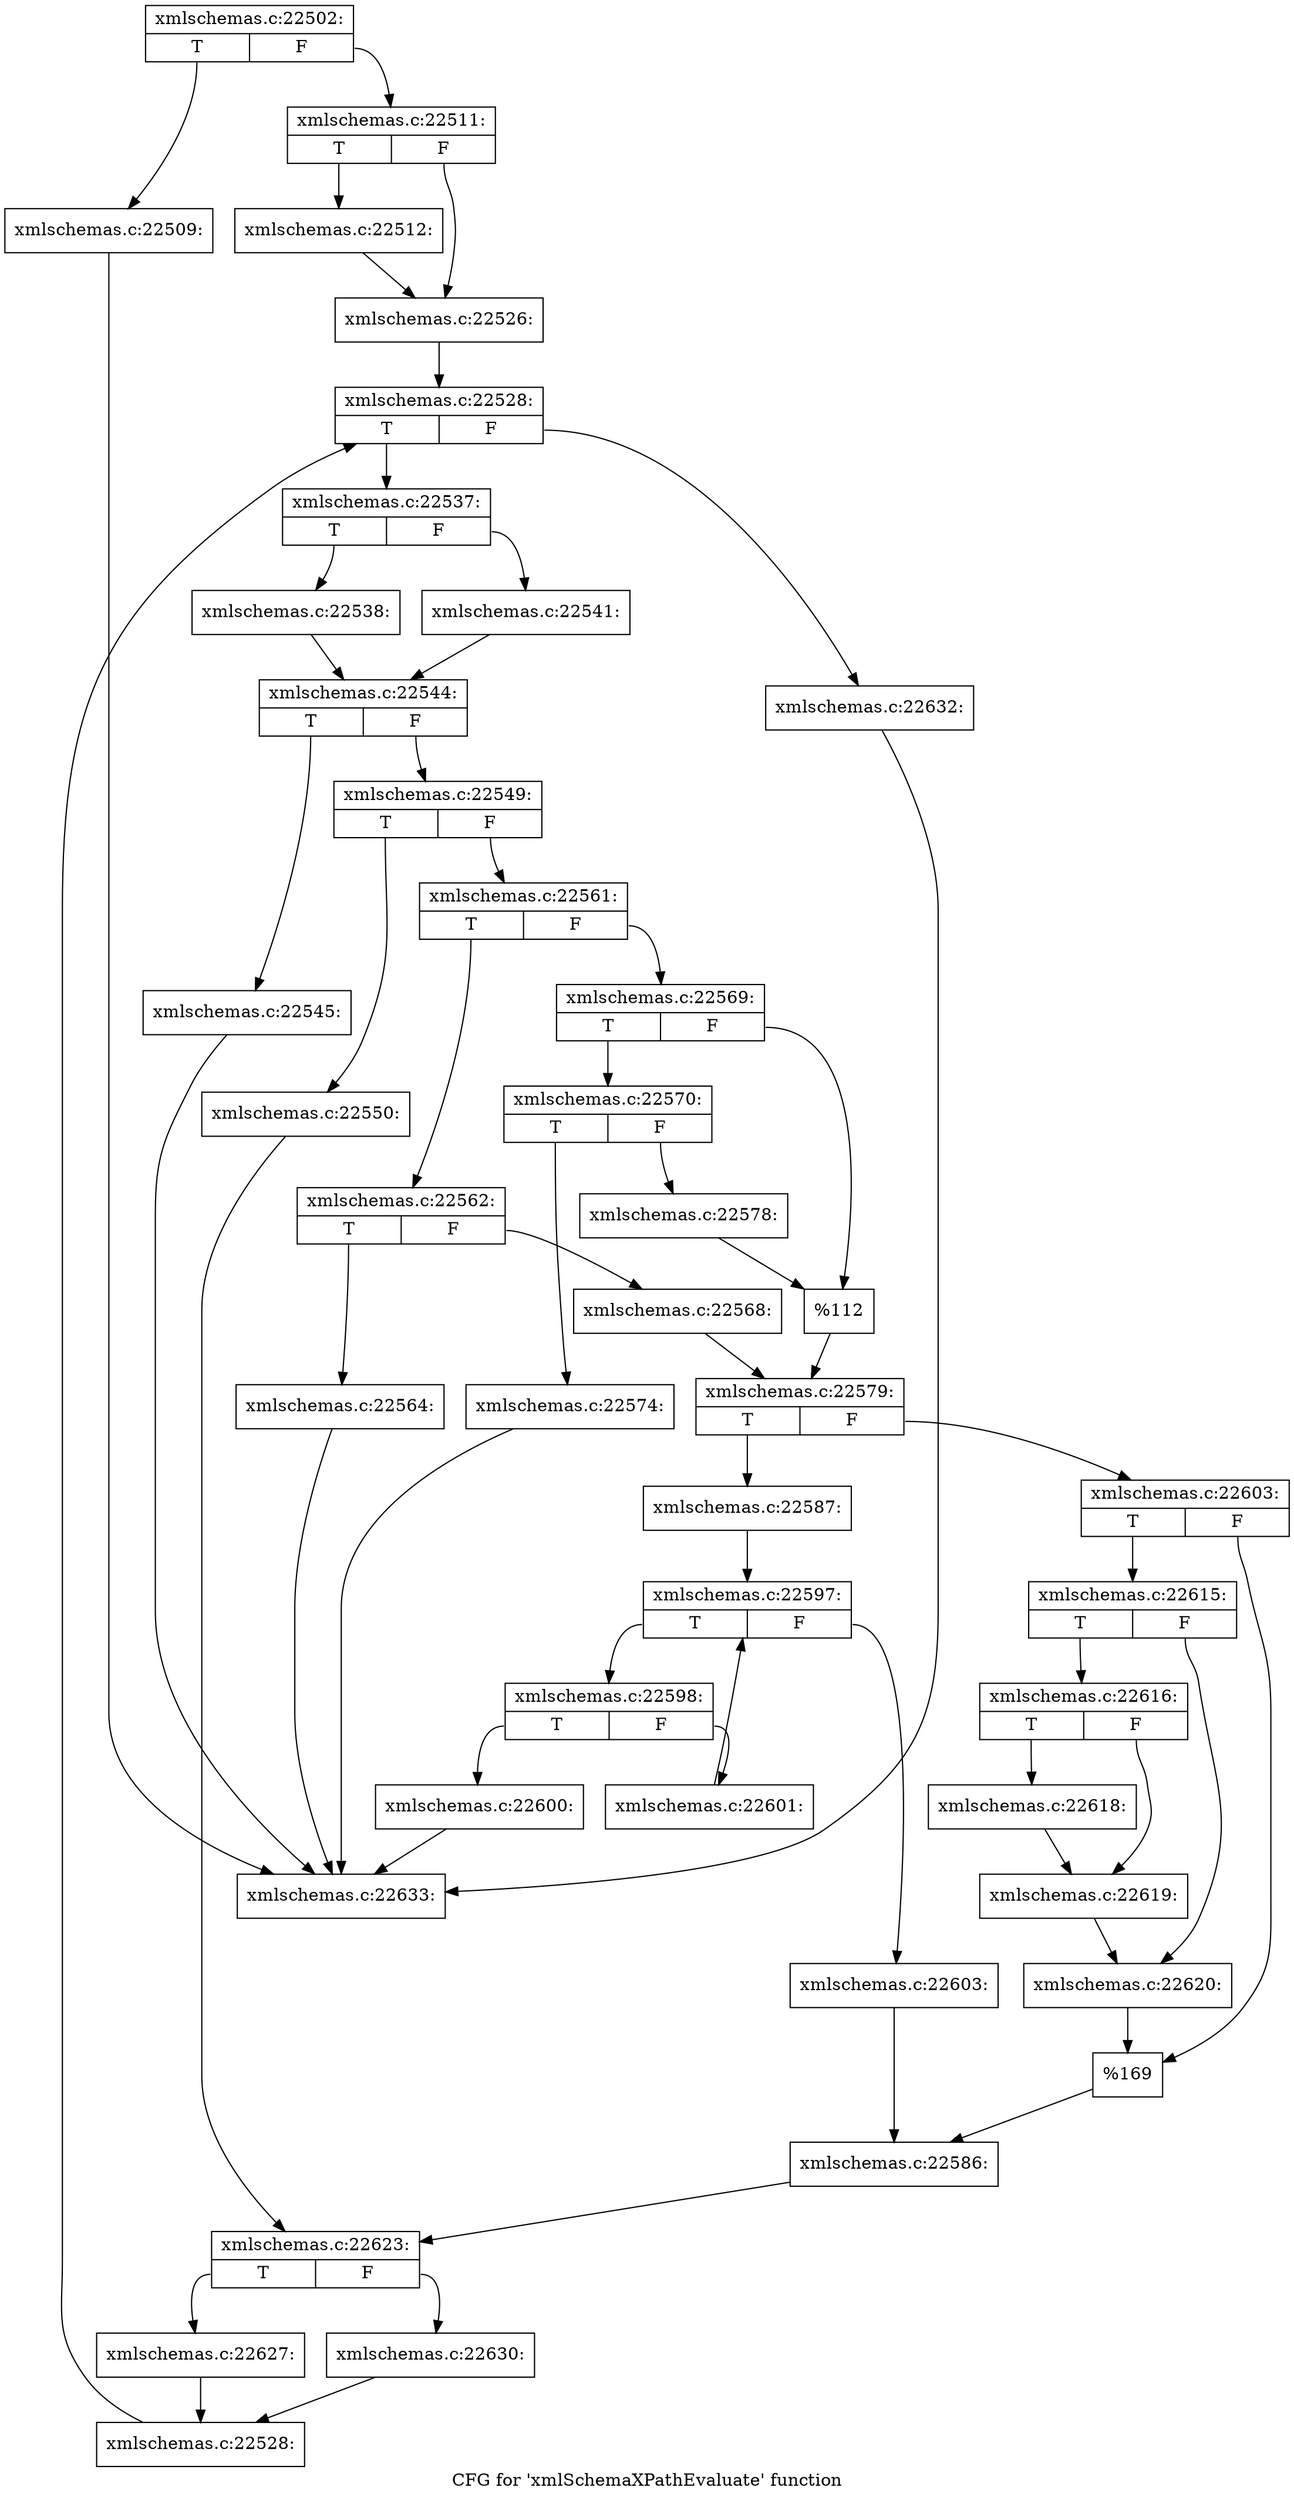 digraph "CFG for 'xmlSchemaXPathEvaluate' function" {
	label="CFG for 'xmlSchemaXPathEvaluate' function";

	Node0x55d026188690 [shape=record,label="{xmlschemas.c:22502:|{<s0>T|<s1>F}}"];
	Node0x55d026188690:s0 -> Node0x55d0267da950;
	Node0x55d026188690:s1 -> Node0x55d0267da9a0;
	Node0x55d0267da950 [shape=record,label="{xmlschemas.c:22509:}"];
	Node0x55d0267da950 -> Node0x55d0261886e0;
	Node0x55d0267da9a0 [shape=record,label="{xmlschemas.c:22511:|{<s0>T|<s1>F}}"];
	Node0x55d0267da9a0:s0 -> Node0x55d0267daec0;
	Node0x55d0267da9a0:s1 -> Node0x55d0267daf10;
	Node0x55d0267daec0 [shape=record,label="{xmlschemas.c:22512:}"];
	Node0x55d0267daec0 -> Node0x55d0267daf10;
	Node0x55d0267daf10 [shape=record,label="{xmlschemas.c:22526:}"];
	Node0x55d0267daf10 -> Node0x55d0267db750;
	Node0x55d0267db750 [shape=record,label="{xmlschemas.c:22528:|{<s0>T|<s1>F}}"];
	Node0x55d0267db750:s0 -> Node0x55d0267dbb70;
	Node0x55d0267db750:s1 -> Node0x55d0267db970;
	Node0x55d0267dbb70 [shape=record,label="{xmlschemas.c:22537:|{<s0>T|<s1>F}}"];
	Node0x55d0267dbb70:s0 -> Node0x55d0267dbd60;
	Node0x55d0267dbb70:s1 -> Node0x55d0267dbe00;
	Node0x55d0267dbd60 [shape=record,label="{xmlschemas.c:22538:}"];
	Node0x55d0267dbd60 -> Node0x55d0267dbdb0;
	Node0x55d0267dbe00 [shape=record,label="{xmlschemas.c:22541:}"];
	Node0x55d0267dbe00 -> Node0x55d0267dbdb0;
	Node0x55d0267dbdb0 [shape=record,label="{xmlschemas.c:22544:|{<s0>T|<s1>F}}"];
	Node0x55d0267dbdb0:s0 -> Node0x55d0267ddde0;
	Node0x55d0267dbdb0:s1 -> Node0x55d0267dde30;
	Node0x55d0267ddde0 [shape=record,label="{xmlschemas.c:22545:}"];
	Node0x55d0267ddde0 -> Node0x55d0261886e0;
	Node0x55d0267dde30 [shape=record,label="{xmlschemas.c:22549:|{<s0>T|<s1>F}}"];
	Node0x55d0267dde30:s0 -> Node0x55d0267de860;
	Node0x55d0267dde30:s1 -> Node0x55d0267de8b0;
	Node0x55d0267de860 [shape=record,label="{xmlschemas.c:22550:}"];
	Node0x55d0267de860 -> Node0x55d0267dc1d0;
	Node0x55d0267de8b0 [shape=record,label="{xmlschemas.c:22561:|{<s0>T|<s1>F}}"];
	Node0x55d0267de8b0:s0 -> Node0x55d0267dc620;
	Node0x55d0267de8b0:s1 -> Node0x55d0267dc510;
	Node0x55d0267dc620 [shape=record,label="{xmlschemas.c:22562:|{<s0>T|<s1>F}}"];
	Node0x55d0267dc620:s0 -> Node0x55d0267dfbb0;
	Node0x55d0267dc620:s1 -> Node0x55d0267dfc00;
	Node0x55d0267dfbb0 [shape=record,label="{xmlschemas.c:22564:}"];
	Node0x55d0267dfbb0 -> Node0x55d0261886e0;
	Node0x55d0267dfc00 [shape=record,label="{xmlschemas.c:22568:}"];
	Node0x55d0267dfc00 -> Node0x55d0267dc670;
	Node0x55d0267dc510 [shape=record,label="{xmlschemas.c:22569:|{<s0>T|<s1>F}}"];
	Node0x55d0267dc510:s0 -> Node0x55d0267e08f0;
	Node0x55d0267dc510:s1 -> Node0x55d0267e0940;
	Node0x55d0267e08f0 [shape=record,label="{xmlschemas.c:22570:|{<s0>T|<s1>F}}"];
	Node0x55d0267e08f0:s0 -> Node0x55d0267e1b70;
	Node0x55d0267e08f0:s1 -> Node0x55d0267e1bc0;
	Node0x55d0267e1b70 [shape=record,label="{xmlschemas.c:22574:}"];
	Node0x55d0267e1b70 -> Node0x55d0261886e0;
	Node0x55d0267e1bc0 [shape=record,label="{xmlschemas.c:22578:}"];
	Node0x55d0267e1bc0 -> Node0x55d0267e0940;
	Node0x55d0267e0940 [shape=record,label="{%112}"];
	Node0x55d0267e0940 -> Node0x55d0267dc670;
	Node0x55d0267dc670 [shape=record,label="{xmlschemas.c:22579:|{<s0>T|<s1>F}}"];
	Node0x55d0267dc670:s0 -> Node0x55d0267e2e10;
	Node0x55d0267dc670:s1 -> Node0x55d0267e2eb0;
	Node0x55d0267e2e10 [shape=record,label="{xmlschemas.c:22587:}"];
	Node0x55d0267e2e10 -> Node0x55d0267e3b60;
	Node0x55d0267e3b60 [shape=record,label="{xmlschemas.c:22597:|{<s0>T|<s1>F}}"];
	Node0x55d0267e3b60:s0 -> Node0x55d0267e3f60;
	Node0x55d0267e3b60:s1 -> Node0x55d0267e3d80;
	Node0x55d0267e3f60 [shape=record,label="{xmlschemas.c:22598:|{<s0>T|<s1>F}}"];
	Node0x55d0267e3f60:s0 -> Node0x55d0267e4110;
	Node0x55d0267e3f60:s1 -> Node0x55d0267e4160;
	Node0x55d0267e4110 [shape=record,label="{xmlschemas.c:22600:}"];
	Node0x55d0267e4110 -> Node0x55d0261886e0;
	Node0x55d0267e4160 [shape=record,label="{xmlschemas.c:22601:}"];
	Node0x55d0267e4160 -> Node0x55d0267e3b60;
	Node0x55d0267e3d80 [shape=record,label="{xmlschemas.c:22603:}"];
	Node0x55d0267e3d80 -> Node0x55d0267e2e60;
	Node0x55d0267e2eb0 [shape=record,label="{xmlschemas.c:22603:|{<s0>T|<s1>F}}"];
	Node0x55d0267e2eb0:s0 -> Node0x55d0267e4ce0;
	Node0x55d0267e2eb0:s1 -> Node0x55d0267e4d30;
	Node0x55d0267e4ce0 [shape=record,label="{xmlschemas.c:22615:|{<s0>T|<s1>F}}"];
	Node0x55d0267e4ce0:s0 -> Node0x55d0267e5220;
	Node0x55d0267e4ce0:s1 -> Node0x55d0267e5270;
	Node0x55d0267e5220 [shape=record,label="{xmlschemas.c:22616:|{<s0>T|<s1>F}}"];
	Node0x55d0267e5220:s0 -> Node0x55d0267e55d0;
	Node0x55d0267e5220:s1 -> Node0x55d0267e5620;
	Node0x55d0267e55d0 [shape=record,label="{xmlschemas.c:22618:}"];
	Node0x55d0267e55d0 -> Node0x55d0267e5620;
	Node0x55d0267e5620 [shape=record,label="{xmlschemas.c:22619:}"];
	Node0x55d0267e5620 -> Node0x55d0267e5270;
	Node0x55d0267e5270 [shape=record,label="{xmlschemas.c:22620:}"];
	Node0x55d0267e5270 -> Node0x55d0267e4d30;
	Node0x55d0267e4d30 [shape=record,label="{%169}"];
	Node0x55d0267e4d30 -> Node0x55d0267e2e60;
	Node0x55d0267e2e60 [shape=record,label="{xmlschemas.c:22586:}"];
	Node0x55d0267e2e60 -> Node0x55d0267dc1d0;
	Node0x55d0267dc1d0 [shape=record,label="{xmlschemas.c:22623:|{<s0>T|<s1>F}}"];
	Node0x55d0267dc1d0:s0 -> Node0x55d0267e6590;
	Node0x55d0267dc1d0:s1 -> Node0x55d0267e6630;
	Node0x55d0267e6590 [shape=record,label="{xmlschemas.c:22627:}"];
	Node0x55d0267e6590 -> Node0x55d0267e65e0;
	Node0x55d0267e6630 [shape=record,label="{xmlschemas.c:22630:}"];
	Node0x55d0267e6630 -> Node0x55d0267e65e0;
	Node0x55d0267e65e0 [shape=record,label="{xmlschemas.c:22528:}"];
	Node0x55d0267e65e0 -> Node0x55d0267db750;
	Node0x55d0267db970 [shape=record,label="{xmlschemas.c:22632:}"];
	Node0x55d0267db970 -> Node0x55d0261886e0;
	Node0x55d0261886e0 [shape=record,label="{xmlschemas.c:22633:}"];
}
